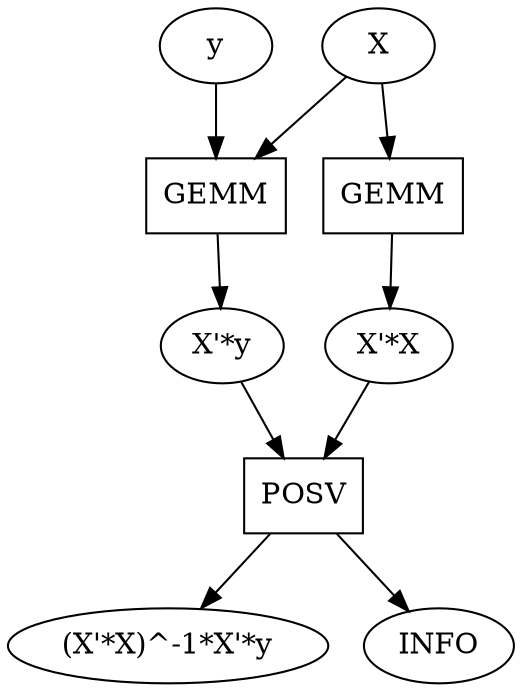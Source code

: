 digraph{
	rankdir=TD
	"[X'*X, X'*y] -> POSV -> [(X'*X)^-1*X'*y, INFO]" [shape=box, label=POSV]
	"[X, y] -> GEMM -> [X'*y]" [shape=box, label=GEMM]
	"[X] -> GEMM -> [X'*X]" [shape=box, label=GEMM]

	"X'*X" -> "[X'*X, X'*y] -> POSV -> [(X'*X)^-1*X'*y, INFO]"
	"X'*y" -> "[X'*X, X'*y] -> POSV -> [(X'*X)^-1*X'*y, INFO]"
	"[X'*X, X'*y] -> POSV -> [(X'*X)^-1*X'*y, INFO]" -> "(X'*X)^-1*X'*y"
	"[X'*X, X'*y] -> POSV -> [(X'*X)^-1*X'*y, INFO]" -> "INFO"
	"X" -> "[X, y] -> GEMM -> [X'*y]"
	"y" -> "[X, y] -> GEMM -> [X'*y]"
	"[X, y] -> GEMM -> [X'*y]" -> "X'*y"
	"X" -> "[X] -> GEMM -> [X'*X]"
	"[X] -> GEMM -> [X'*X]" -> "X'*X"
}